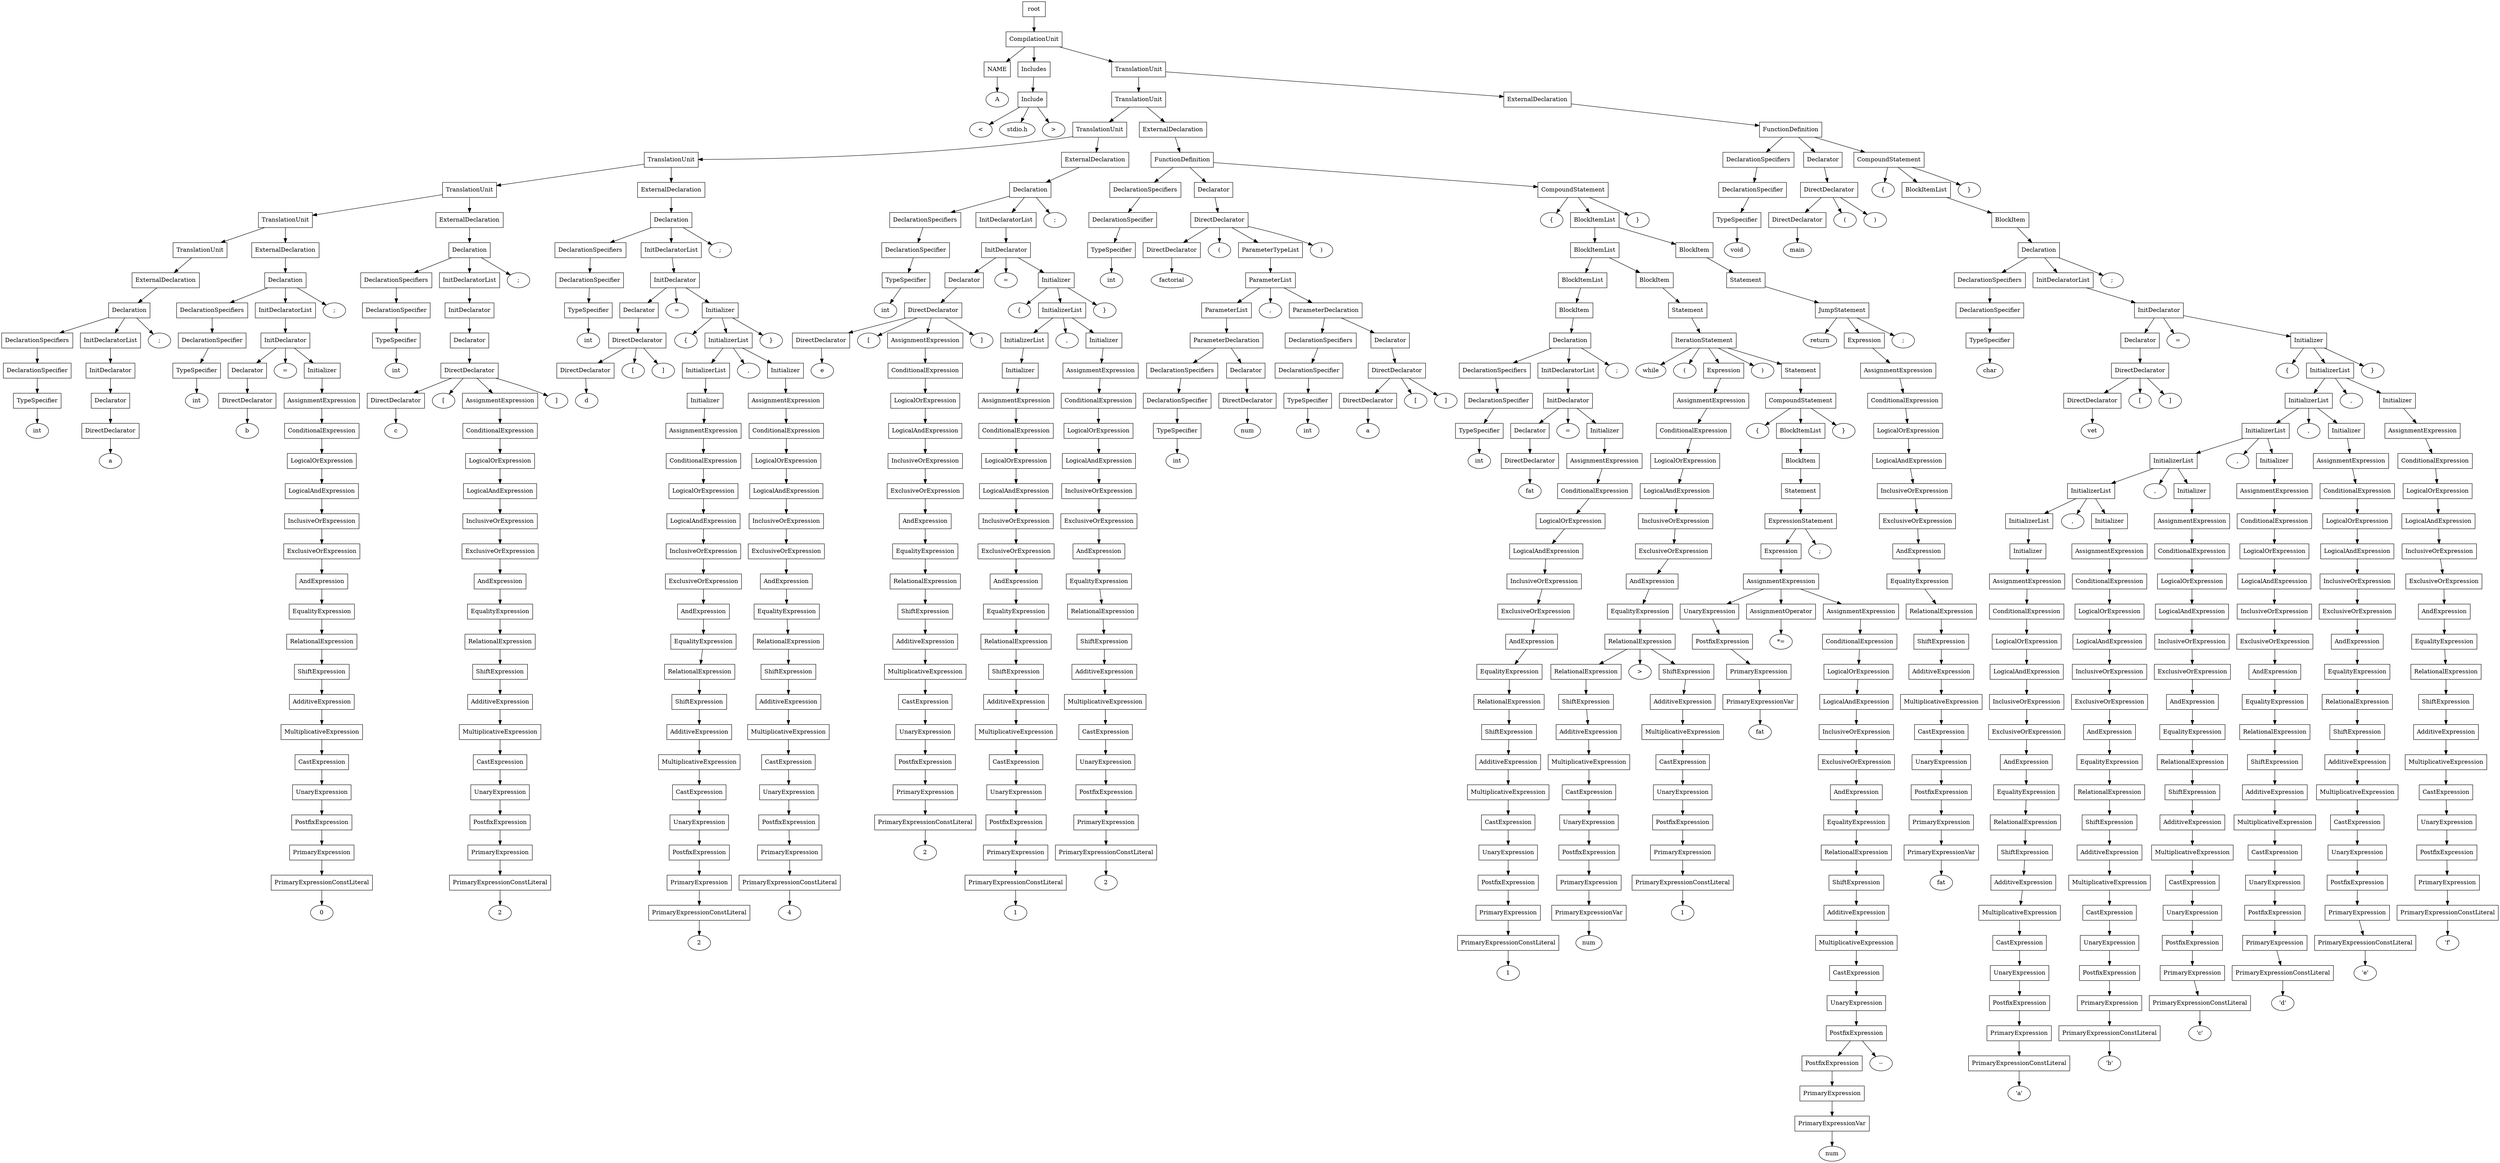 digraph G {
	splines="TRUE";
	n_0 [label="root", shape="rectangle"]
	n_0 -> n_1
	n_1 [label="CompilationUnit", shape="rectangle"]
	n_1 -> n_2
	n_2 [label="NAME", shape="rectangle"]
	n_2 -> n_5
	n_5 [label="A", shape="ellipse"]
	n_1 -> n_3
	n_3 [label="Includes", shape="rectangle"]
	n_3 -> n_6
	n_6 [label="Include", shape="rectangle"]
	n_6 -> n_9
	n_9 [label="<", shape="ellipse"]
	n_6 -> n_10
	n_10 [label="stdio.h", shape="ellipse"]
	n_6 -> n_11
	n_11 [label=">", shape="ellipse"]
	n_1 -> n_4
	n_4 [label="TranslationUnit", shape="rectangle"]
	n_4 -> n_7
	n_7 [label="TranslationUnit", shape="rectangle"]
	n_7 -> n_12
	n_12 [label="TranslationUnit", shape="rectangle"]
	n_12 -> n_15
	n_15 [label="TranslationUnit", shape="rectangle"]
	n_15 -> n_21
	n_21 [label="TranslationUnit", shape="rectangle"]
	n_21 -> n_32
	n_32 [label="TranslationUnit", shape="rectangle"]
	n_32 -> n_48
	n_48 [label="TranslationUnit", shape="rectangle"]
	n_48 -> n_66
	n_66 [label="ExternalDeclaration", shape="rectangle"]
	n_66 -> n_86
	n_86 [label="Declaration", shape="rectangle"]
	n_86 -> n_109
	n_109 [label="DeclarationSpecifiers", shape="rectangle"]
	n_109 -> n_140
	n_140 [label="DeclarationSpecifier", shape="rectangle"]
	n_140 -> n_176
	n_176 [label="TypeSpecifier", shape="rectangle"]
	n_176 -> n_208
	n_208 [label="int", shape="ellipse"]
	n_86 -> n_110
	n_110 [label="InitDeclaratorList", shape="rectangle"]
	n_110 -> n_141
	n_141 [label="InitDeclarator", shape="rectangle"]
	n_141 -> n_177
	n_177 [label="Declarator", shape="rectangle"]
	n_177 -> n_209
	n_209 [label="DirectDeclarator", shape="rectangle"]
	n_209 -> n_237
	n_237 [label="a", shape="ellipse"]
	n_86 -> n_111
	n_111 [label=";", shape="ellipse"]
	n_32 -> n_49
	n_49 [label="ExternalDeclaration", shape="rectangle"]
	n_49 -> n_67
	n_67 [label="Declaration", shape="rectangle"]
	n_67 -> n_87
	n_87 [label="DeclarationSpecifiers", shape="rectangle"]
	n_87 -> n_112
	n_112 [label="DeclarationSpecifier", shape="rectangle"]
	n_112 -> n_142
	n_142 [label="TypeSpecifier", shape="rectangle"]
	n_142 -> n_178
	n_178 [label="int", shape="ellipse"]
	n_67 -> n_88
	n_88 [label="InitDeclaratorList", shape="rectangle"]
	n_88 -> n_113
	n_113 [label="InitDeclarator", shape="rectangle"]
	n_113 -> n_143
	n_143 [label="Declarator", shape="rectangle"]
	n_143 -> n_179
	n_179 [label="DirectDeclarator", shape="rectangle"]
	n_179 -> n_210
	n_210 [label="b", shape="ellipse"]
	n_113 -> n_144
	n_144 [label="=", shape="ellipse"]
	n_113 -> n_145
	n_145 [label="Initializer", shape="rectangle"]
	n_145 -> n_180
	n_180 [label="AssignmentExpression", shape="rectangle"]
	n_180 -> n_211
	n_211 [label="ConditionalExpression", shape="rectangle"]
	n_211 -> n_238
	n_238 [label="LogicalOrExpression", shape="rectangle"]
	n_238 -> n_257
	n_257 [label="LogicalAndExpression", shape="rectangle"]
	n_257 -> n_275
	n_275 [label="InclusiveOrExpression", shape="rectangle"]
	n_275 -> n_293
	n_293 [label="ExclusiveOrExpression", shape="rectangle"]
	n_293 -> n_311
	n_311 [label="AndExpression", shape="rectangle"]
	n_311 -> n_328
	n_328 [label="EqualityExpression", shape="rectangle"]
	n_328 -> n_347
	n_347 [label="RelationalExpression", shape="rectangle"]
	n_347 -> n_366
	n_366 [label="ShiftExpression", shape="rectangle"]
	n_366 -> n_386
	n_386 [label="AdditiveExpression", shape="rectangle"]
	n_386 -> n_405
	n_405 [label="MultiplicativeExpression", shape="rectangle"]
	n_405 -> n_424
	n_424 [label="CastExpression", shape="rectangle"]
	n_424 -> n_442
	n_442 [label="UnaryExpression", shape="rectangle"]
	n_442 -> n_460
	n_460 [label="PostfixExpression", shape="rectangle"]
	n_460 -> n_478
	n_478 [label="PrimaryExpression", shape="rectangle"]
	n_478 -> n_496
	n_496 [label="PrimaryExpressionConstLiteral", shape="rectangle"]
	n_496 -> n_513
	n_513 [label="0", shape="ellipse"]
	n_67 -> n_89
	n_89 [label=";", shape="ellipse"]
	n_21 -> n_33
	n_33 [label="ExternalDeclaration", shape="rectangle"]
	n_33 -> n_50
	n_50 [label="Declaration", shape="rectangle"]
	n_50 -> n_68
	n_68 [label="DeclarationSpecifiers", shape="rectangle"]
	n_68 -> n_90
	n_90 [label="DeclarationSpecifier", shape="rectangle"]
	n_90 -> n_114
	n_114 [label="TypeSpecifier", shape="rectangle"]
	n_114 -> n_146
	n_146 [label="int", shape="ellipse"]
	n_50 -> n_69
	n_69 [label="InitDeclaratorList", shape="rectangle"]
	n_69 -> n_91
	n_91 [label="InitDeclarator", shape="rectangle"]
	n_91 -> n_115
	n_115 [label="Declarator", shape="rectangle"]
	n_115 -> n_147
	n_147 [label="DirectDeclarator", shape="rectangle"]
	n_147 -> n_181
	n_181 [label="DirectDeclarator", shape="rectangle"]
	n_181 -> n_212
	n_212 [label="c", shape="ellipse"]
	n_147 -> n_182
	n_182 [label="[", shape="ellipse"]
	n_147 -> n_183
	n_183 [label="AssignmentExpression", shape="rectangle"]
	n_183 -> n_213
	n_213 [label="ConditionalExpression", shape="rectangle"]
	n_213 -> n_239
	n_239 [label="LogicalOrExpression", shape="rectangle"]
	n_239 -> n_258
	n_258 [label="LogicalAndExpression", shape="rectangle"]
	n_258 -> n_276
	n_276 [label="InclusiveOrExpression", shape="rectangle"]
	n_276 -> n_294
	n_294 [label="ExclusiveOrExpression", shape="rectangle"]
	n_294 -> n_312
	n_312 [label="AndExpression", shape="rectangle"]
	n_312 -> n_329
	n_329 [label="EqualityExpression", shape="rectangle"]
	n_329 -> n_348
	n_348 [label="RelationalExpression", shape="rectangle"]
	n_348 -> n_367
	n_367 [label="ShiftExpression", shape="rectangle"]
	n_367 -> n_387
	n_387 [label="AdditiveExpression", shape="rectangle"]
	n_387 -> n_406
	n_406 [label="MultiplicativeExpression", shape="rectangle"]
	n_406 -> n_425
	n_425 [label="CastExpression", shape="rectangle"]
	n_425 -> n_443
	n_443 [label="UnaryExpression", shape="rectangle"]
	n_443 -> n_461
	n_461 [label="PostfixExpression", shape="rectangle"]
	n_461 -> n_479
	n_479 [label="PrimaryExpression", shape="rectangle"]
	n_479 -> n_497
	n_497 [label="PrimaryExpressionConstLiteral", shape="rectangle"]
	n_497 -> n_514
	n_514 [label="2", shape="ellipse"]
	n_147 -> n_184
	n_184 [label="]", shape="ellipse"]
	n_50 -> n_70
	n_70 [label=";", shape="ellipse"]
	n_15 -> n_22
	n_22 [label="ExternalDeclaration", shape="rectangle"]
	n_22 -> n_34
	n_34 [label="Declaration", shape="rectangle"]
	n_34 -> n_51
	n_51 [label="DeclarationSpecifiers", shape="rectangle"]
	n_51 -> n_71
	n_71 [label="DeclarationSpecifier", shape="rectangle"]
	n_71 -> n_92
	n_92 [label="TypeSpecifier", shape="rectangle"]
	n_92 -> n_116
	n_116 [label="int", shape="ellipse"]
	n_34 -> n_52
	n_52 [label="InitDeclaratorList", shape="rectangle"]
	n_52 -> n_72
	n_72 [label="InitDeclarator", shape="rectangle"]
	n_72 -> n_93
	n_93 [label="Declarator", shape="rectangle"]
	n_93 -> n_117
	n_117 [label="DirectDeclarator", shape="rectangle"]
	n_117 -> n_148
	n_148 [label="DirectDeclarator", shape="rectangle"]
	n_148 -> n_185
	n_185 [label="d", shape="ellipse"]
	n_117 -> n_149
	n_149 [label="[", shape="ellipse"]
	n_117 -> n_150
	n_150 [label="]", shape="ellipse"]
	n_72 -> n_94
	n_94 [label="=", shape="ellipse"]
	n_72 -> n_95
	n_95 [label="Initializer", shape="rectangle"]
	n_95 -> n_118
	n_118 [label="{", shape="ellipse"]
	n_95 -> n_119
	n_119 [label="InitializerList", shape="rectangle"]
	n_119 -> n_151
	n_151 [label="InitializerList", shape="rectangle"]
	n_151 -> n_186
	n_186 [label="Initializer", shape="rectangle"]
	n_186 -> n_214
	n_214 [label="AssignmentExpression", shape="rectangle"]
	n_214 -> n_240
	n_240 [label="ConditionalExpression", shape="rectangle"]
	n_240 -> n_259
	n_259 [label="LogicalOrExpression", shape="rectangle"]
	n_259 -> n_277
	n_277 [label="LogicalAndExpression", shape="rectangle"]
	n_277 -> n_295
	n_295 [label="InclusiveOrExpression", shape="rectangle"]
	n_295 -> n_313
	n_313 [label="ExclusiveOrExpression", shape="rectangle"]
	n_313 -> n_330
	n_330 [label="AndExpression", shape="rectangle"]
	n_330 -> n_349
	n_349 [label="EqualityExpression", shape="rectangle"]
	n_349 -> n_368
	n_368 [label="RelationalExpression", shape="rectangle"]
	n_368 -> n_388
	n_388 [label="ShiftExpression", shape="rectangle"]
	n_388 -> n_407
	n_407 [label="AdditiveExpression", shape="rectangle"]
	n_407 -> n_426
	n_426 [label="MultiplicativeExpression", shape="rectangle"]
	n_426 -> n_444
	n_444 [label="CastExpression", shape="rectangle"]
	n_444 -> n_462
	n_462 [label="UnaryExpression", shape="rectangle"]
	n_462 -> n_480
	n_480 [label="PostfixExpression", shape="rectangle"]
	n_480 -> n_498
	n_498 [label="PrimaryExpression", shape="rectangle"]
	n_498 -> n_515
	n_515 [label="PrimaryExpressionConstLiteral", shape="rectangle"]
	n_515 -> n_528
	n_528 [label="2", shape="ellipse"]
	n_119 -> n_152
	n_152 [label=",", shape="ellipse"]
	n_119 -> n_153
	n_153 [label="Initializer", shape="rectangle"]
	n_153 -> n_187
	n_187 [label="AssignmentExpression", shape="rectangle"]
	n_187 -> n_215
	n_215 [label="ConditionalExpression", shape="rectangle"]
	n_215 -> n_241
	n_241 [label="LogicalOrExpression", shape="rectangle"]
	n_241 -> n_260
	n_260 [label="LogicalAndExpression", shape="rectangle"]
	n_260 -> n_278
	n_278 [label="InclusiveOrExpression", shape="rectangle"]
	n_278 -> n_296
	n_296 [label="ExclusiveOrExpression", shape="rectangle"]
	n_296 -> n_314
	n_314 [label="AndExpression", shape="rectangle"]
	n_314 -> n_331
	n_331 [label="EqualityExpression", shape="rectangle"]
	n_331 -> n_350
	n_350 [label="RelationalExpression", shape="rectangle"]
	n_350 -> n_369
	n_369 [label="ShiftExpression", shape="rectangle"]
	n_369 -> n_389
	n_389 [label="AdditiveExpression", shape="rectangle"]
	n_389 -> n_408
	n_408 [label="MultiplicativeExpression", shape="rectangle"]
	n_408 -> n_427
	n_427 [label="CastExpression", shape="rectangle"]
	n_427 -> n_445
	n_445 [label="UnaryExpression", shape="rectangle"]
	n_445 -> n_463
	n_463 [label="PostfixExpression", shape="rectangle"]
	n_463 -> n_481
	n_481 [label="PrimaryExpression", shape="rectangle"]
	n_481 -> n_499
	n_499 [label="PrimaryExpressionConstLiteral", shape="rectangle"]
	n_499 -> n_516
	n_516 [label="4", shape="ellipse"]
	n_95 -> n_120
	n_120 [label="}", shape="ellipse"]
	n_34 -> n_53
	n_53 [label=";", shape="ellipse"]
	n_12 -> n_16
	n_16 [label="ExternalDeclaration", shape="rectangle"]
	n_16 -> n_23
	n_23 [label="Declaration", shape="rectangle"]
	n_23 -> n_35
	n_35 [label="DeclarationSpecifiers", shape="rectangle"]
	n_35 -> n_54
	n_54 [label="DeclarationSpecifier", shape="rectangle"]
	n_54 -> n_73
	n_73 [label="TypeSpecifier", shape="rectangle"]
	n_73 -> n_96
	n_96 [label="int", shape="ellipse"]
	n_23 -> n_36
	n_36 [label="InitDeclaratorList", shape="rectangle"]
	n_36 -> n_55
	n_55 [label="InitDeclarator", shape="rectangle"]
	n_55 -> n_74
	n_74 [label="Declarator", shape="rectangle"]
	n_74 -> n_97
	n_97 [label="DirectDeclarator", shape="rectangle"]
	n_97 -> n_121
	n_121 [label="DirectDeclarator", shape="rectangle"]
	n_121 -> n_154
	n_154 [label="e", shape="ellipse"]
	n_97 -> n_122
	n_122 [label="[", shape="ellipse"]
	n_97 -> n_123
	n_123 [label="AssignmentExpression", shape="rectangle"]
	n_123 -> n_155
	n_155 [label="ConditionalExpression", shape="rectangle"]
	n_155 -> n_188
	n_188 [label="LogicalOrExpression", shape="rectangle"]
	n_188 -> n_216
	n_216 [label="LogicalAndExpression", shape="rectangle"]
	n_216 -> n_242
	n_242 [label="InclusiveOrExpression", shape="rectangle"]
	n_242 -> n_261
	n_261 [label="ExclusiveOrExpression", shape="rectangle"]
	n_261 -> n_279
	n_279 [label="AndExpression", shape="rectangle"]
	n_279 -> n_297
	n_297 [label="EqualityExpression", shape="rectangle"]
	n_297 -> n_315
	n_315 [label="RelationalExpression", shape="rectangle"]
	n_315 -> n_332
	n_332 [label="ShiftExpression", shape="rectangle"]
	n_332 -> n_351
	n_351 [label="AdditiveExpression", shape="rectangle"]
	n_351 -> n_370
	n_370 [label="MultiplicativeExpression", shape="rectangle"]
	n_370 -> n_390
	n_390 [label="CastExpression", shape="rectangle"]
	n_390 -> n_409
	n_409 [label="UnaryExpression", shape="rectangle"]
	n_409 -> n_428
	n_428 [label="PostfixExpression", shape="rectangle"]
	n_428 -> n_446
	n_446 [label="PrimaryExpression", shape="rectangle"]
	n_446 -> n_464
	n_464 [label="PrimaryExpressionConstLiteral", shape="rectangle"]
	n_464 -> n_482
	n_482 [label="2", shape="ellipse"]
	n_97 -> n_124
	n_124 [label="]", shape="ellipse"]
	n_55 -> n_75
	n_75 [label="=", shape="ellipse"]
	n_55 -> n_76
	n_76 [label="Initializer", shape="rectangle"]
	n_76 -> n_98
	n_98 [label="{", shape="ellipse"]
	n_76 -> n_99
	n_99 [label="InitializerList", shape="rectangle"]
	n_99 -> n_125
	n_125 [label="InitializerList", shape="rectangle"]
	n_125 -> n_156
	n_156 [label="Initializer", shape="rectangle"]
	n_156 -> n_189
	n_189 [label="AssignmentExpression", shape="rectangle"]
	n_189 -> n_217
	n_217 [label="ConditionalExpression", shape="rectangle"]
	n_217 -> n_243
	n_243 [label="LogicalOrExpression", shape="rectangle"]
	n_243 -> n_262
	n_262 [label="LogicalAndExpression", shape="rectangle"]
	n_262 -> n_280
	n_280 [label="InclusiveOrExpression", shape="rectangle"]
	n_280 -> n_298
	n_298 [label="ExclusiveOrExpression", shape="rectangle"]
	n_298 -> n_316
	n_316 [label="AndExpression", shape="rectangle"]
	n_316 -> n_333
	n_333 [label="EqualityExpression", shape="rectangle"]
	n_333 -> n_352
	n_352 [label="RelationalExpression", shape="rectangle"]
	n_352 -> n_371
	n_371 [label="ShiftExpression", shape="rectangle"]
	n_371 -> n_391
	n_391 [label="AdditiveExpression", shape="rectangle"]
	n_391 -> n_410
	n_410 [label="MultiplicativeExpression", shape="rectangle"]
	n_410 -> n_429
	n_429 [label="CastExpression", shape="rectangle"]
	n_429 -> n_447
	n_447 [label="UnaryExpression", shape="rectangle"]
	n_447 -> n_465
	n_465 [label="PostfixExpression", shape="rectangle"]
	n_465 -> n_483
	n_483 [label="PrimaryExpression", shape="rectangle"]
	n_483 -> n_500
	n_500 [label="PrimaryExpressionConstLiteral", shape="rectangle"]
	n_500 -> n_517
	n_517 [label="1", shape="ellipse"]
	n_99 -> n_126
	n_126 [label=",", shape="ellipse"]
	n_99 -> n_127
	n_127 [label="Initializer", shape="rectangle"]
	n_127 -> n_157
	n_157 [label="AssignmentExpression", shape="rectangle"]
	n_157 -> n_190
	n_190 [label="ConditionalExpression", shape="rectangle"]
	n_190 -> n_218
	n_218 [label="LogicalOrExpression", shape="rectangle"]
	n_218 -> n_244
	n_244 [label="LogicalAndExpression", shape="rectangle"]
	n_244 -> n_263
	n_263 [label="InclusiveOrExpression", shape="rectangle"]
	n_263 -> n_281
	n_281 [label="ExclusiveOrExpression", shape="rectangle"]
	n_281 -> n_299
	n_299 [label="AndExpression", shape="rectangle"]
	n_299 -> n_317
	n_317 [label="EqualityExpression", shape="rectangle"]
	n_317 -> n_334
	n_334 [label="RelationalExpression", shape="rectangle"]
	n_334 -> n_353
	n_353 [label="ShiftExpression", shape="rectangle"]
	n_353 -> n_372
	n_372 [label="AdditiveExpression", shape="rectangle"]
	n_372 -> n_392
	n_392 [label="MultiplicativeExpression", shape="rectangle"]
	n_392 -> n_411
	n_411 [label="CastExpression", shape="rectangle"]
	n_411 -> n_430
	n_430 [label="UnaryExpression", shape="rectangle"]
	n_430 -> n_448
	n_448 [label="PostfixExpression", shape="rectangle"]
	n_448 -> n_466
	n_466 [label="PrimaryExpression", shape="rectangle"]
	n_466 -> n_484
	n_484 [label="PrimaryExpressionConstLiteral", shape="rectangle"]
	n_484 -> n_501
	n_501 [label="2", shape="ellipse"]
	n_76 -> n_100
	n_100 [label="}", shape="ellipse"]
	n_23 -> n_37
	n_37 [label=";", shape="ellipse"]
	n_7 -> n_13
	n_13 [label="ExternalDeclaration", shape="rectangle"]
	n_13 -> n_17
	n_17 [label="FunctionDefinition", shape="rectangle"]
	n_17 -> n_24
	n_24 [label="DeclarationSpecifiers", shape="rectangle"]
	n_24 -> n_38
	n_38 [label="DeclarationSpecifier", shape="rectangle"]
	n_38 -> n_56
	n_56 [label="TypeSpecifier", shape="rectangle"]
	n_56 -> n_77
	n_77 [label="int", shape="ellipse"]
	n_17 -> n_25
	n_25 [label="Declarator", shape="rectangle"]
	n_25 -> n_39
	n_39 [label="DirectDeclarator", shape="rectangle"]
	n_39 -> n_57
	n_57 [label="DirectDeclarator", shape="rectangle"]
	n_57 -> n_78
	n_78 [label="factorial", shape="ellipse"]
	n_39 -> n_58
	n_58 [label="(", shape="ellipse"]
	n_39 -> n_59
	n_59 [label="ParameterTypeList", shape="rectangle"]
	n_59 -> n_79
	n_79 [label="ParameterList", shape="rectangle"]
	n_79 -> n_101
	n_101 [label="ParameterList", shape="rectangle"]
	n_101 -> n_128
	n_128 [label="ParameterDeclaration", shape="rectangle"]
	n_128 -> n_158
	n_158 [label="DeclarationSpecifiers", shape="rectangle"]
	n_158 -> n_191
	n_191 [label="DeclarationSpecifier", shape="rectangle"]
	n_191 -> n_219
	n_219 [label="TypeSpecifier", shape="rectangle"]
	n_219 -> n_245
	n_245 [label="int", shape="ellipse"]
	n_128 -> n_159
	n_159 [label="Declarator", shape="rectangle"]
	n_159 -> n_192
	n_192 [label="DirectDeclarator", shape="rectangle"]
	n_192 -> n_220
	n_220 [label="num", shape="ellipse"]
	n_79 -> n_102
	n_102 [label=",", shape="ellipse"]
	n_79 -> n_103
	n_103 [label="ParameterDeclaration", shape="rectangle"]
	n_103 -> n_129
	n_129 [label="DeclarationSpecifiers", shape="rectangle"]
	n_129 -> n_160
	n_160 [label="DeclarationSpecifier", shape="rectangle"]
	n_160 -> n_193
	n_193 [label="TypeSpecifier", shape="rectangle"]
	n_193 -> n_221
	n_221 [label="int", shape="ellipse"]
	n_103 -> n_130
	n_130 [label="Declarator", shape="rectangle"]
	n_130 -> n_161
	n_161 [label="DirectDeclarator", shape="rectangle"]
	n_161 -> n_194
	n_194 [label="DirectDeclarator", shape="rectangle"]
	n_194 -> n_222
	n_222 [label="a", shape="ellipse"]
	n_161 -> n_195
	n_195 [label="[", shape="ellipse"]
	n_161 -> n_196
	n_196 [label="]", shape="ellipse"]
	n_39 -> n_60
	n_60 [label=")", shape="ellipse"]
	n_17 -> n_26
	n_26 [label="CompoundStatement", shape="rectangle"]
	n_26 -> n_40
	n_40 [label="{", shape="ellipse"]
	n_26 -> n_41
	n_41 [label="BlockItemList", shape="rectangle"]
	n_41 -> n_61
	n_61 [label="BlockItemList", shape="rectangle"]
	n_61 -> n_80
	n_80 [label="BlockItemList", shape="rectangle"]
	n_80 -> n_104
	n_104 [label="BlockItem", shape="rectangle"]
	n_104 -> n_131
	n_131 [label="Declaration", shape="rectangle"]
	n_131 -> n_162
	n_162 [label="DeclarationSpecifiers", shape="rectangle"]
	n_162 -> n_197
	n_197 [label="DeclarationSpecifier", shape="rectangle"]
	n_197 -> n_223
	n_223 [label="TypeSpecifier", shape="rectangle"]
	n_223 -> n_246
	n_246 [label="int", shape="ellipse"]
	n_131 -> n_163
	n_163 [label="InitDeclaratorList", shape="rectangle"]
	n_163 -> n_198
	n_198 [label="InitDeclarator", shape="rectangle"]
	n_198 -> n_224
	n_224 [label="Declarator", shape="rectangle"]
	n_224 -> n_247
	n_247 [label="DirectDeclarator", shape="rectangle"]
	n_247 -> n_264
	n_264 [label="fat", shape="ellipse"]
	n_198 -> n_225
	n_225 [label="=", shape="ellipse"]
	n_198 -> n_226
	n_226 [label="Initializer", shape="rectangle"]
	n_226 -> n_248
	n_248 [label="AssignmentExpression", shape="rectangle"]
	n_248 -> n_265
	n_265 [label="ConditionalExpression", shape="rectangle"]
	n_265 -> n_282
	n_282 [label="LogicalOrExpression", shape="rectangle"]
	n_282 -> n_300
	n_300 [label="LogicalAndExpression", shape="rectangle"]
	n_300 -> n_318
	n_318 [label="InclusiveOrExpression", shape="rectangle"]
	n_318 -> n_335
	n_335 [label="ExclusiveOrExpression", shape="rectangle"]
	n_335 -> n_354
	n_354 [label="AndExpression", shape="rectangle"]
	n_354 -> n_373
	n_373 [label="EqualityExpression", shape="rectangle"]
	n_373 -> n_393
	n_393 [label="RelationalExpression", shape="rectangle"]
	n_393 -> n_412
	n_412 [label="ShiftExpression", shape="rectangle"]
	n_412 -> n_431
	n_431 [label="AdditiveExpression", shape="rectangle"]
	n_431 -> n_449
	n_449 [label="MultiplicativeExpression", shape="rectangle"]
	n_449 -> n_467
	n_467 [label="CastExpression", shape="rectangle"]
	n_467 -> n_485
	n_485 [label="UnaryExpression", shape="rectangle"]
	n_485 -> n_502
	n_502 [label="PostfixExpression", shape="rectangle"]
	n_502 -> n_518
	n_518 [label="PrimaryExpression", shape="rectangle"]
	n_518 -> n_529
	n_529 [label="PrimaryExpressionConstLiteral", shape="rectangle"]
	n_529 -> n_538
	n_538 [label="1", shape="ellipse"]
	n_131 -> n_164
	n_164 [label=";", shape="ellipse"]
	n_61 -> n_81
	n_81 [label="BlockItem", shape="rectangle"]
	n_81 -> n_105
	n_105 [label="Statement", shape="rectangle"]
	n_105 -> n_132
	n_132 [label="IterationStatement", shape="rectangle"]
	n_132 -> n_165
	n_165 [label="while", shape="ellipse"]
	n_132 -> n_166
	n_166 [label="(", shape="ellipse"]
	n_132 -> n_167
	n_167 [label="Expression", shape="rectangle"]
	n_167 -> n_199
	n_199 [label="AssignmentExpression", shape="rectangle"]
	n_199 -> n_227
	n_227 [label="ConditionalExpression", shape="rectangle"]
	n_227 -> n_249
	n_249 [label="LogicalOrExpression", shape="rectangle"]
	n_249 -> n_266
	n_266 [label="LogicalAndExpression", shape="rectangle"]
	n_266 -> n_283
	n_283 [label="InclusiveOrExpression", shape="rectangle"]
	n_283 -> n_301
	n_301 [label="ExclusiveOrExpression", shape="rectangle"]
	n_301 -> n_319
	n_319 [label="AndExpression", shape="rectangle"]
	n_319 -> n_336
	n_336 [label="EqualityExpression", shape="rectangle"]
	n_336 -> n_355
	n_355 [label="RelationalExpression", shape="rectangle"]
	n_355 -> n_374
	n_374 [label="RelationalExpression", shape="rectangle"]
	n_374 -> n_394
	n_394 [label="ShiftExpression", shape="rectangle"]
	n_394 -> n_413
	n_413 [label="AdditiveExpression", shape="rectangle"]
	n_413 -> n_432
	n_432 [label="MultiplicativeExpression", shape="rectangle"]
	n_432 -> n_450
	n_450 [label="CastExpression", shape="rectangle"]
	n_450 -> n_468
	n_468 [label="UnaryExpression", shape="rectangle"]
	n_468 -> n_486
	n_486 [label="PostfixExpression", shape="rectangle"]
	n_486 -> n_503
	n_503 [label="PrimaryExpression", shape="rectangle"]
	n_503 -> n_519
	n_519 [label="PrimaryExpressionVar", shape="rectangle"]
	n_519 -> n_530
	n_530 [label="num", shape="ellipse"]
	n_355 -> n_375
	n_375 [label=">", shape="ellipse"]
	n_355 -> n_376
	n_376 [label="ShiftExpression", shape="rectangle"]
	n_376 -> n_395
	n_395 [label="AdditiveExpression", shape="rectangle"]
	n_395 -> n_414
	n_414 [label="MultiplicativeExpression", shape="rectangle"]
	n_414 -> n_433
	n_433 [label="CastExpression", shape="rectangle"]
	n_433 -> n_451
	n_451 [label="UnaryExpression", shape="rectangle"]
	n_451 -> n_469
	n_469 [label="PostfixExpression", shape="rectangle"]
	n_469 -> n_487
	n_487 [label="PrimaryExpression", shape="rectangle"]
	n_487 -> n_504
	n_504 [label="PrimaryExpressionConstLiteral", shape="rectangle"]
	n_504 -> n_520
	n_520 [label="1", shape="ellipse"]
	n_132 -> n_168
	n_168 [label=")", shape="ellipse"]
	n_132 -> n_169
	n_169 [label="Statement", shape="rectangle"]
	n_169 -> n_200
	n_200 [label="CompoundStatement", shape="rectangle"]
	n_200 -> n_228
	n_228 [label="{", shape="ellipse"]
	n_200 -> n_229
	n_229 [label="BlockItemList", shape="rectangle"]
	n_229 -> n_250
	n_250 [label="BlockItem", shape="rectangle"]
	n_250 -> n_267
	n_267 [label="Statement", shape="rectangle"]
	n_267 -> n_284
	n_284 [label="ExpressionStatement", shape="rectangle"]
	n_284 -> n_302
	n_302 [label="Expression", shape="rectangle"]
	n_302 -> n_320
	n_320 [label="AssignmentExpression", shape="rectangle"]
	n_320 -> n_337
	n_337 [label="UnaryExpression", shape="rectangle"]
	n_337 -> n_356
	n_356 [label="PostfixExpression", shape="rectangle"]
	n_356 -> n_377
	n_377 [label="PrimaryExpression", shape="rectangle"]
	n_377 -> n_396
	n_396 [label="PrimaryExpressionVar", shape="rectangle"]
	n_396 -> n_415
	n_415 [label="fat", shape="ellipse"]
	n_320 -> n_338
	n_338 [label="AssignmentOperator", shape="rectangle"]
	n_338 -> n_357
	n_357 [label="*=", shape="ellipse"]
	n_320 -> n_339
	n_339 [label="AssignmentExpression", shape="rectangle"]
	n_339 -> n_358
	n_358 [label="ConditionalExpression", shape="rectangle"]
	n_358 -> n_378
	n_378 [label="LogicalOrExpression", shape="rectangle"]
	n_378 -> n_397
	n_397 [label="LogicalAndExpression", shape="rectangle"]
	n_397 -> n_416
	n_416 [label="InclusiveOrExpression", shape="rectangle"]
	n_416 -> n_434
	n_434 [label="ExclusiveOrExpression", shape="rectangle"]
	n_434 -> n_452
	n_452 [label="AndExpression", shape="rectangle"]
	n_452 -> n_470
	n_470 [label="EqualityExpression", shape="rectangle"]
	n_470 -> n_488
	n_488 [label="RelationalExpression", shape="rectangle"]
	n_488 -> n_505
	n_505 [label="ShiftExpression", shape="rectangle"]
	n_505 -> n_521
	n_521 [label="AdditiveExpression", shape="rectangle"]
	n_521 -> n_531
	n_531 [label="MultiplicativeExpression", shape="rectangle"]
	n_531 -> n_539
	n_539 [label="CastExpression", shape="rectangle"]
	n_539 -> n_545
	n_545 [label="UnaryExpression", shape="rectangle"]
	n_545 -> n_550
	n_550 [label="PostfixExpression", shape="rectangle"]
	n_550 -> n_554
	n_554 [label="PostfixExpression", shape="rectangle"]
	n_554 -> n_558
	n_558 [label="PrimaryExpression", shape="rectangle"]
	n_558 -> n_560
	n_560 [label="PrimaryExpressionVar", shape="rectangle"]
	n_560 -> n_561
	n_561 [label="num", shape="ellipse"]
	n_550 -> n_555
	n_555 [label="--", shape="ellipse"]
	n_284 -> n_303
	n_303 [label=";", shape="ellipse"]
	n_200 -> n_230
	n_230 [label="}", shape="ellipse"]
	n_41 -> n_62
	n_62 [label="BlockItem", shape="rectangle"]
	n_62 -> n_82
	n_82 [label="Statement", shape="rectangle"]
	n_82 -> n_106
	n_106 [label="JumpStatement", shape="rectangle"]
	n_106 -> n_133
	n_133 [label="return", shape="ellipse"]
	n_106 -> n_134
	n_134 [label="Expression", shape="rectangle"]
	n_134 -> n_170
	n_170 [label="AssignmentExpression", shape="rectangle"]
	n_170 -> n_201
	n_201 [label="ConditionalExpression", shape="rectangle"]
	n_201 -> n_231
	n_231 [label="LogicalOrExpression", shape="rectangle"]
	n_231 -> n_251
	n_251 [label="LogicalAndExpression", shape="rectangle"]
	n_251 -> n_268
	n_268 [label="InclusiveOrExpression", shape="rectangle"]
	n_268 -> n_285
	n_285 [label="ExclusiveOrExpression", shape="rectangle"]
	n_285 -> n_304
	n_304 [label="AndExpression", shape="rectangle"]
	n_304 -> n_321
	n_321 [label="EqualityExpression", shape="rectangle"]
	n_321 -> n_340
	n_340 [label="RelationalExpression", shape="rectangle"]
	n_340 -> n_359
	n_359 [label="ShiftExpression", shape="rectangle"]
	n_359 -> n_379
	n_379 [label="AdditiveExpression", shape="rectangle"]
	n_379 -> n_398
	n_398 [label="MultiplicativeExpression", shape="rectangle"]
	n_398 -> n_417
	n_417 [label="CastExpression", shape="rectangle"]
	n_417 -> n_435
	n_435 [label="UnaryExpression", shape="rectangle"]
	n_435 -> n_453
	n_453 [label="PostfixExpression", shape="rectangle"]
	n_453 -> n_471
	n_471 [label="PrimaryExpression", shape="rectangle"]
	n_471 -> n_489
	n_489 [label="PrimaryExpressionVar", shape="rectangle"]
	n_489 -> n_506
	n_506 [label="fat", shape="ellipse"]
	n_106 -> n_135
	n_135 [label=";", shape="ellipse"]
	n_26 -> n_42
	n_42 [label="}", shape="ellipse"]
	n_4 -> n_8
	n_8 [label="ExternalDeclaration", shape="rectangle"]
	n_8 -> n_14
	n_14 [label="FunctionDefinition", shape="rectangle"]
	n_14 -> n_18
	n_18 [label="DeclarationSpecifiers", shape="rectangle"]
	n_18 -> n_27
	n_27 [label="DeclarationSpecifier", shape="rectangle"]
	n_27 -> n_43
	n_43 [label="TypeSpecifier", shape="rectangle"]
	n_43 -> n_63
	n_63 [label="void", shape="ellipse"]
	n_14 -> n_19
	n_19 [label="Declarator", shape="rectangle"]
	n_19 -> n_28
	n_28 [label="DirectDeclarator", shape="rectangle"]
	n_28 -> n_44
	n_44 [label="DirectDeclarator", shape="rectangle"]
	n_44 -> n_64
	n_64 [label="main", shape="ellipse"]
	n_28 -> n_45
	n_45 [label="(", shape="ellipse"]
	n_28 -> n_46
	n_46 [label=")", shape="ellipse"]
	n_14 -> n_20
	n_20 [label="CompoundStatement", shape="rectangle"]
	n_20 -> n_29
	n_29 [label="{", shape="ellipse"]
	n_20 -> n_30
	n_30 [label="BlockItemList", shape="rectangle"]
	n_30 -> n_47
	n_47 [label="BlockItem", shape="rectangle"]
	n_47 -> n_65
	n_65 [label="Declaration", shape="rectangle"]
	n_65 -> n_83
	n_83 [label="DeclarationSpecifiers", shape="rectangle"]
	n_83 -> n_107
	n_107 [label="DeclarationSpecifier", shape="rectangle"]
	n_107 -> n_136
	n_136 [label="TypeSpecifier", shape="rectangle"]
	n_136 -> n_171
	n_171 [label="char", shape="ellipse"]
	n_65 -> n_84
	n_84 [label="InitDeclaratorList", shape="rectangle"]
	n_84 -> n_108
	n_108 [label="InitDeclarator", shape="rectangle"]
	n_108 -> n_137
	n_137 [label="Declarator", shape="rectangle"]
	n_137 -> n_172
	n_172 [label="DirectDeclarator", shape="rectangle"]
	n_172 -> n_202
	n_202 [label="DirectDeclarator", shape="rectangle"]
	n_202 -> n_232
	n_232 [label="vet", shape="ellipse"]
	n_172 -> n_203
	n_203 [label="[", shape="ellipse"]
	n_172 -> n_204
	n_204 [label="]", shape="ellipse"]
	n_108 -> n_138
	n_138 [label="=", shape="ellipse"]
	n_108 -> n_139
	n_139 [label="Initializer", shape="rectangle"]
	n_139 -> n_173
	n_173 [label="{", shape="ellipse"]
	n_139 -> n_174
	n_174 [label="InitializerList", shape="rectangle"]
	n_174 -> n_205
	n_205 [label="InitializerList", shape="rectangle"]
	n_205 -> n_233
	n_233 [label="InitializerList", shape="rectangle"]
	n_233 -> n_252
	n_252 [label="InitializerList", shape="rectangle"]
	n_252 -> n_269
	n_269 [label="InitializerList", shape="rectangle"]
	n_269 -> n_286
	n_286 [label="InitializerList", shape="rectangle"]
	n_286 -> n_305
	n_305 [label="Initializer", shape="rectangle"]
	n_305 -> n_322
	n_322 [label="AssignmentExpression", shape="rectangle"]
	n_322 -> n_341
	n_341 [label="ConditionalExpression", shape="rectangle"]
	n_341 -> n_360
	n_360 [label="LogicalOrExpression", shape="rectangle"]
	n_360 -> n_380
	n_380 [label="LogicalAndExpression", shape="rectangle"]
	n_380 -> n_399
	n_399 [label="InclusiveOrExpression", shape="rectangle"]
	n_399 -> n_418
	n_418 [label="ExclusiveOrExpression", shape="rectangle"]
	n_418 -> n_436
	n_436 [label="AndExpression", shape="rectangle"]
	n_436 -> n_454
	n_454 [label="EqualityExpression", shape="rectangle"]
	n_454 -> n_472
	n_472 [label="RelationalExpression", shape="rectangle"]
	n_472 -> n_490
	n_490 [label="ShiftExpression", shape="rectangle"]
	n_490 -> n_507
	n_507 [label="AdditiveExpression", shape="rectangle"]
	n_507 -> n_522
	n_522 [label="MultiplicativeExpression", shape="rectangle"]
	n_522 -> n_532
	n_532 [label="CastExpression", shape="rectangle"]
	n_532 -> n_540
	n_540 [label="UnaryExpression", shape="rectangle"]
	n_540 -> n_546
	n_546 [label="PostfixExpression", shape="rectangle"]
	n_546 -> n_551
	n_551 [label="PrimaryExpression", shape="rectangle"]
	n_551 -> n_556
	n_556 [label="PrimaryExpressionConstLiteral", shape="rectangle"]
	n_556 -> n_559
	n_559 [label="'a'", shape="ellipse"]
	n_269 -> n_287
	n_287 [label=",", shape="ellipse"]
	n_269 -> n_288
	n_288 [label="Initializer", shape="rectangle"]
	n_288 -> n_306
	n_306 [label="AssignmentExpression", shape="rectangle"]
	n_306 -> n_323
	n_323 [label="ConditionalExpression", shape="rectangle"]
	n_323 -> n_342
	n_342 [label="LogicalOrExpression", shape="rectangle"]
	n_342 -> n_361
	n_361 [label="LogicalAndExpression", shape="rectangle"]
	n_361 -> n_381
	n_381 [label="InclusiveOrExpression", shape="rectangle"]
	n_381 -> n_400
	n_400 [label="ExclusiveOrExpression", shape="rectangle"]
	n_400 -> n_419
	n_419 [label="AndExpression", shape="rectangle"]
	n_419 -> n_437
	n_437 [label="EqualityExpression", shape="rectangle"]
	n_437 -> n_455
	n_455 [label="RelationalExpression", shape="rectangle"]
	n_455 -> n_473
	n_473 [label="ShiftExpression", shape="rectangle"]
	n_473 -> n_491
	n_491 [label="AdditiveExpression", shape="rectangle"]
	n_491 -> n_508
	n_508 [label="MultiplicativeExpression", shape="rectangle"]
	n_508 -> n_523
	n_523 [label="CastExpression", shape="rectangle"]
	n_523 -> n_533
	n_533 [label="UnaryExpression", shape="rectangle"]
	n_533 -> n_541
	n_541 [label="PostfixExpression", shape="rectangle"]
	n_541 -> n_547
	n_547 [label="PrimaryExpression", shape="rectangle"]
	n_547 -> n_552
	n_552 [label="PrimaryExpressionConstLiteral", shape="rectangle"]
	n_552 -> n_557
	n_557 [label="'b'", shape="ellipse"]
	n_252 -> n_270
	n_270 [label=",", shape="ellipse"]
	n_252 -> n_271
	n_271 [label="Initializer", shape="rectangle"]
	n_271 -> n_289
	n_289 [label="AssignmentExpression", shape="rectangle"]
	n_289 -> n_307
	n_307 [label="ConditionalExpression", shape="rectangle"]
	n_307 -> n_324
	n_324 [label="LogicalOrExpression", shape="rectangle"]
	n_324 -> n_343
	n_343 [label="LogicalAndExpression", shape="rectangle"]
	n_343 -> n_362
	n_362 [label="InclusiveOrExpression", shape="rectangle"]
	n_362 -> n_382
	n_382 [label="ExclusiveOrExpression", shape="rectangle"]
	n_382 -> n_401
	n_401 [label="AndExpression", shape="rectangle"]
	n_401 -> n_420
	n_420 [label="EqualityExpression", shape="rectangle"]
	n_420 -> n_438
	n_438 [label="RelationalExpression", shape="rectangle"]
	n_438 -> n_456
	n_456 [label="ShiftExpression", shape="rectangle"]
	n_456 -> n_474
	n_474 [label="AdditiveExpression", shape="rectangle"]
	n_474 -> n_492
	n_492 [label="MultiplicativeExpression", shape="rectangle"]
	n_492 -> n_509
	n_509 [label="CastExpression", shape="rectangle"]
	n_509 -> n_524
	n_524 [label="UnaryExpression", shape="rectangle"]
	n_524 -> n_534
	n_534 [label="PostfixExpression", shape="rectangle"]
	n_534 -> n_542
	n_542 [label="PrimaryExpression", shape="rectangle"]
	n_542 -> n_548
	n_548 [label="PrimaryExpressionConstLiteral", shape="rectangle"]
	n_548 -> n_553
	n_553 [label="'c'", shape="ellipse"]
	n_233 -> n_253
	n_253 [label=",", shape="ellipse"]
	n_233 -> n_254
	n_254 [label="Initializer", shape="rectangle"]
	n_254 -> n_272
	n_272 [label="AssignmentExpression", shape="rectangle"]
	n_272 -> n_290
	n_290 [label="ConditionalExpression", shape="rectangle"]
	n_290 -> n_308
	n_308 [label="LogicalOrExpression", shape="rectangle"]
	n_308 -> n_325
	n_325 [label="LogicalAndExpression", shape="rectangle"]
	n_325 -> n_344
	n_344 [label="InclusiveOrExpression", shape="rectangle"]
	n_344 -> n_363
	n_363 [label="ExclusiveOrExpression", shape="rectangle"]
	n_363 -> n_383
	n_383 [label="AndExpression", shape="rectangle"]
	n_383 -> n_402
	n_402 [label="EqualityExpression", shape="rectangle"]
	n_402 -> n_421
	n_421 [label="RelationalExpression", shape="rectangle"]
	n_421 -> n_439
	n_439 [label="ShiftExpression", shape="rectangle"]
	n_439 -> n_457
	n_457 [label="AdditiveExpression", shape="rectangle"]
	n_457 -> n_475
	n_475 [label="MultiplicativeExpression", shape="rectangle"]
	n_475 -> n_493
	n_493 [label="CastExpression", shape="rectangle"]
	n_493 -> n_510
	n_510 [label="UnaryExpression", shape="rectangle"]
	n_510 -> n_525
	n_525 [label="PostfixExpression", shape="rectangle"]
	n_525 -> n_535
	n_535 [label="PrimaryExpression", shape="rectangle"]
	n_535 -> n_543
	n_543 [label="PrimaryExpressionConstLiteral", shape="rectangle"]
	n_543 -> n_549
	n_549 [label="'d'", shape="ellipse"]
	n_205 -> n_234
	n_234 [label=",", shape="ellipse"]
	n_205 -> n_235
	n_235 [label="Initializer", shape="rectangle"]
	n_235 -> n_255
	n_255 [label="AssignmentExpression", shape="rectangle"]
	n_255 -> n_273
	n_273 [label="ConditionalExpression", shape="rectangle"]
	n_273 -> n_291
	n_291 [label="LogicalOrExpression", shape="rectangle"]
	n_291 -> n_309
	n_309 [label="LogicalAndExpression", shape="rectangle"]
	n_309 -> n_326
	n_326 [label="InclusiveOrExpression", shape="rectangle"]
	n_326 -> n_345
	n_345 [label="ExclusiveOrExpression", shape="rectangle"]
	n_345 -> n_364
	n_364 [label="AndExpression", shape="rectangle"]
	n_364 -> n_384
	n_384 [label="EqualityExpression", shape="rectangle"]
	n_384 -> n_403
	n_403 [label="RelationalExpression", shape="rectangle"]
	n_403 -> n_422
	n_422 [label="ShiftExpression", shape="rectangle"]
	n_422 -> n_440
	n_440 [label="AdditiveExpression", shape="rectangle"]
	n_440 -> n_458
	n_458 [label="MultiplicativeExpression", shape="rectangle"]
	n_458 -> n_476
	n_476 [label="CastExpression", shape="rectangle"]
	n_476 -> n_494
	n_494 [label="UnaryExpression", shape="rectangle"]
	n_494 -> n_511
	n_511 [label="PostfixExpression", shape="rectangle"]
	n_511 -> n_526
	n_526 [label="PrimaryExpression", shape="rectangle"]
	n_526 -> n_536
	n_536 [label="PrimaryExpressionConstLiteral", shape="rectangle"]
	n_536 -> n_544
	n_544 [label="'e'", shape="ellipse"]
	n_174 -> n_206
	n_206 [label=",", shape="ellipse"]
	n_174 -> n_207
	n_207 [label="Initializer", shape="rectangle"]
	n_207 -> n_236
	n_236 [label="AssignmentExpression", shape="rectangle"]
	n_236 -> n_256
	n_256 [label="ConditionalExpression", shape="rectangle"]
	n_256 -> n_274
	n_274 [label="LogicalOrExpression", shape="rectangle"]
	n_274 -> n_292
	n_292 [label="LogicalAndExpression", shape="rectangle"]
	n_292 -> n_310
	n_310 [label="InclusiveOrExpression", shape="rectangle"]
	n_310 -> n_327
	n_327 [label="ExclusiveOrExpression", shape="rectangle"]
	n_327 -> n_346
	n_346 [label="AndExpression", shape="rectangle"]
	n_346 -> n_365
	n_365 [label="EqualityExpression", shape="rectangle"]
	n_365 -> n_385
	n_385 [label="RelationalExpression", shape="rectangle"]
	n_385 -> n_404
	n_404 [label="ShiftExpression", shape="rectangle"]
	n_404 -> n_423
	n_423 [label="AdditiveExpression", shape="rectangle"]
	n_423 -> n_441
	n_441 [label="MultiplicativeExpression", shape="rectangle"]
	n_441 -> n_459
	n_459 [label="CastExpression", shape="rectangle"]
	n_459 -> n_477
	n_477 [label="UnaryExpression", shape="rectangle"]
	n_477 -> n_495
	n_495 [label="PostfixExpression", shape="rectangle"]
	n_495 -> n_512
	n_512 [label="PrimaryExpression", shape="rectangle"]
	n_512 -> n_527
	n_527 [label="PrimaryExpressionConstLiteral", shape="rectangle"]
	n_527 -> n_537
	n_537 [label="'f'", shape="ellipse"]
	n_139 -> n_175
	n_175 [label="}", shape="ellipse"]
	n_65 -> n_85
	n_85 [label=";", shape="ellipse"]
	n_20 -> n_31
	n_31 [label="}", shape="ellipse"]
}